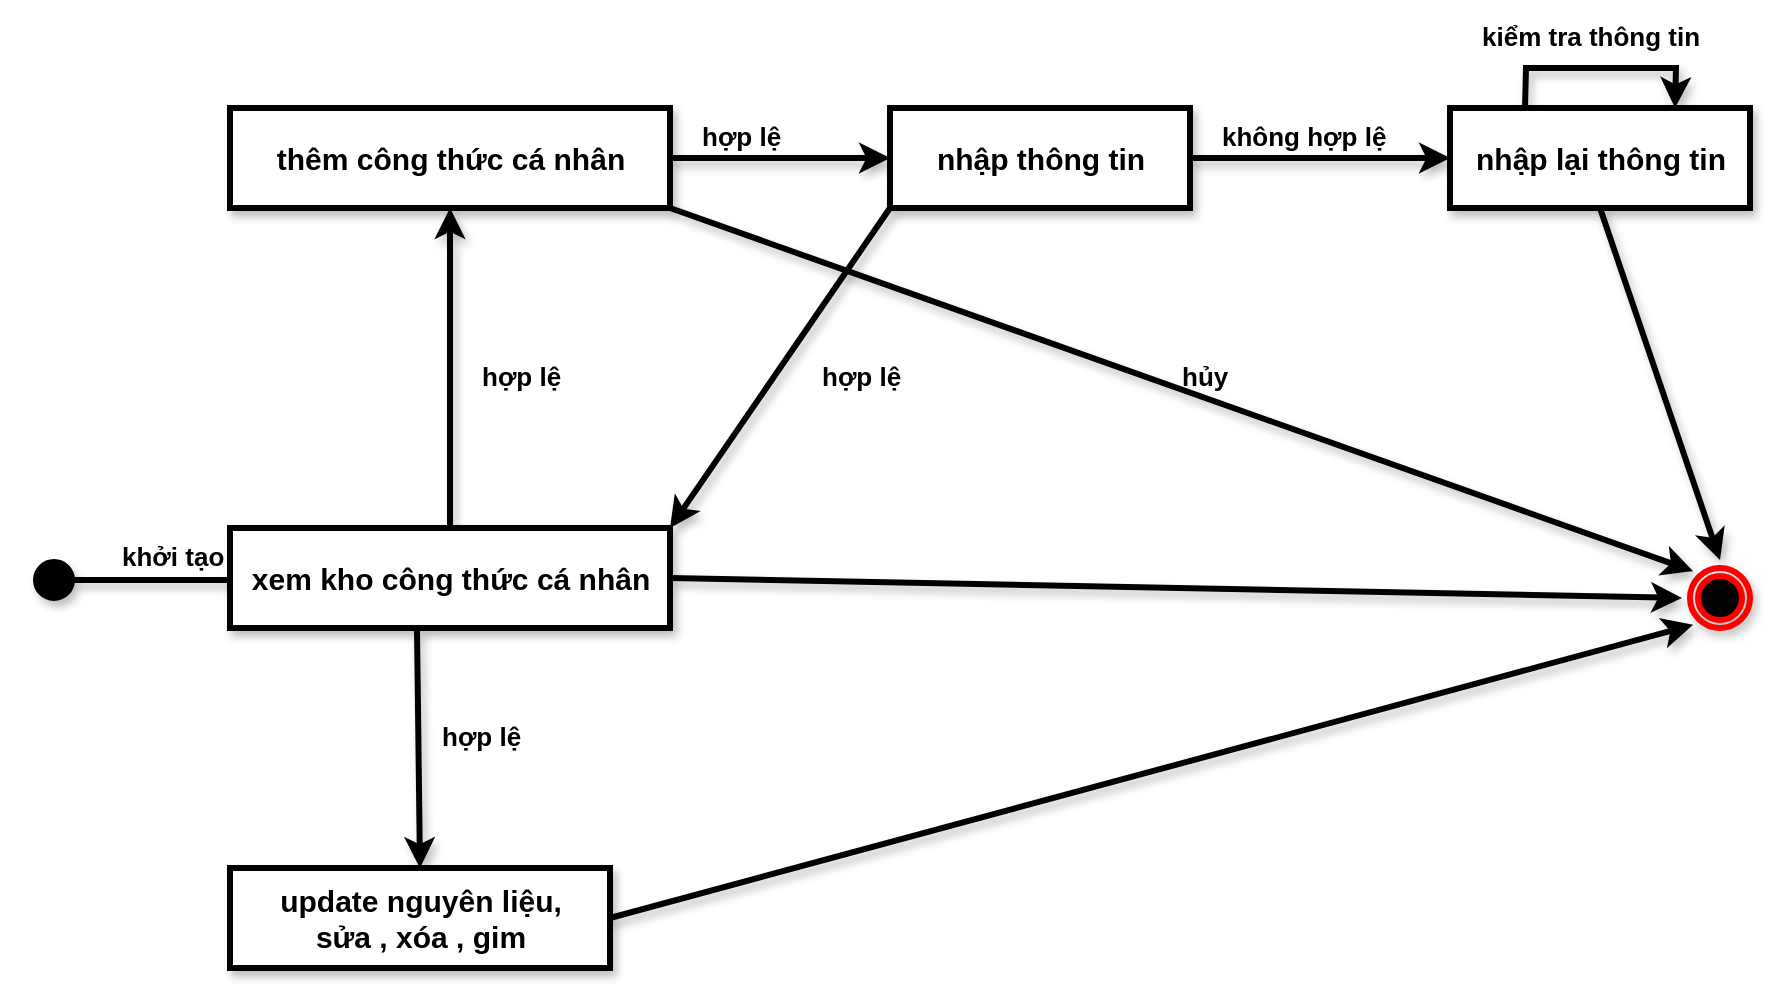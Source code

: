 <mxfile version="19.0.3" type="device"><diagram id="CCXrwb5Ws_k1OGK8HdKz" name="Trang-1"><mxGraphModel dx="1038" dy="649" grid="1" gridSize="10" guides="1" tooltips="1" connect="1" arrows="1" fold="1" page="1" pageScale="1" pageWidth="1100" pageHeight="850" math="0" shadow="0"><root><mxCell id="0"/><mxCell id="1" parent="0"/><mxCell id="rcydoyIHiDt5PrCFp3xG-2" value="" style="html=1;verticalAlign=bottom;startArrow=circle;startFill=1;endArrow=classic;startSize=6;endSize=8;rounded=0;strokeWidth=3;shadow=1;horizontal=1;endFill=1;" edge="1" parent="1"><mxGeometry width="80" relative="1" as="geometry"><mxPoint x="50" y="316" as="sourcePoint"/><mxPoint x="250" y="316" as="targetPoint"/></mxGeometry></mxCell><mxCell id="rcydoyIHiDt5PrCFp3xG-3" value="" style="ellipse;html=1;shape=endState;fillColor=#000000;strokeColor=#ff0000;strokeWidth=3;perimeterSpacing=4;shadow=1;fontSize=14;" vertex="1" parent="1"><mxGeometry x="880" y="310" width="30" height="30" as="geometry"/></mxCell><mxCell id="rcydoyIHiDt5PrCFp3xG-76" style="edgeStyle=none;rounded=0;orthogonalLoop=1;jettySize=auto;html=1;exitX=1;exitY=0.5;exitDx=0;exitDy=0;entryX=0;entryY=0.5;entryDx=0;entryDy=0;shadow=1;fontSize=14;startArrow=none;startFill=0;endArrow=classic;endFill=1;strokeWidth=3;" edge="1" parent="1" source="rcydoyIHiDt5PrCFp3xG-4" target="rcydoyIHiDt5PrCFp3xG-3"><mxGeometry relative="1" as="geometry"/></mxCell><mxCell id="rcydoyIHiDt5PrCFp3xG-78" style="edgeStyle=none;rounded=0;orthogonalLoop=1;jettySize=auto;html=1;exitX=0.425;exitY=1.016;exitDx=0;exitDy=0;shadow=1;fontSize=14;startArrow=none;startFill=0;endArrow=classic;endFill=1;strokeWidth=3;entryX=0.5;entryY=0;entryDx=0;entryDy=0;exitPerimeter=0;" edge="1" parent="1" source="rcydoyIHiDt5PrCFp3xG-4" target="rcydoyIHiDt5PrCFp3xG-77"><mxGeometry relative="1" as="geometry"><mxPoint x="275" y="470" as="targetPoint"/></mxGeometry></mxCell><mxCell id="rcydoyIHiDt5PrCFp3xG-86" style="edgeStyle=none;rounded=0;orthogonalLoop=1;jettySize=auto;html=1;exitX=0.5;exitY=0;exitDx=0;exitDy=0;entryX=0.5;entryY=1;entryDx=0;entryDy=0;shadow=1;fontSize=14;startArrow=none;startFill=0;endArrow=classic;endFill=1;strokeWidth=3;" edge="1" parent="1" source="rcydoyIHiDt5PrCFp3xG-4" target="rcydoyIHiDt5PrCFp3xG-81"><mxGeometry relative="1" as="geometry"/></mxCell><mxCell id="rcydoyIHiDt5PrCFp3xG-4" value="xem kho công thức cá nhân" style="html=1;shadow=1;strokeWidth=3;fontStyle=1;fontSize=15;" vertex="1" parent="1"><mxGeometry x="150" y="290" width="220" height="50" as="geometry"/></mxCell><mxCell id="rcydoyIHiDt5PrCFp3xG-44" value="khởi tạo" style="text;strokeColor=none;fillColor=none;align=left;verticalAlign=top;spacingLeft=4;spacingRight=4;overflow=hidden;rotatable=0;points=[[0,0.5],[1,0.5]];portConstraint=eastwest;shadow=1;fontSize=13;fontStyle=1" vertex="1" parent="1"><mxGeometry x="90" y="290" width="130" height="26" as="geometry"/></mxCell><mxCell id="rcydoyIHiDt5PrCFp3xG-65" value="không hợp lệ" style="text;strokeColor=none;fillColor=none;align=left;verticalAlign=top;spacingLeft=4;spacingRight=4;overflow=hidden;rotatable=0;points=[[0,0.5],[1,0.5]];portConstraint=eastwest;shadow=1;fontSize=13;fontStyle=1" vertex="1" parent="1"><mxGeometry x="640" y="80" width="130" height="26" as="geometry"/></mxCell><mxCell id="rcydoyIHiDt5PrCFp3xG-68" value="kiểm tra thông tin" style="text;strokeColor=none;fillColor=none;align=left;verticalAlign=top;spacingLeft=4;spacingRight=4;overflow=hidden;rotatable=0;points=[[0,0.5],[1,0.5]];portConstraint=eastwest;shadow=1;fontSize=13;fontStyle=1" vertex="1" parent="1"><mxGeometry x="770" y="30" width="130" height="26" as="geometry"/></mxCell><mxCell id="rcydoyIHiDt5PrCFp3xG-34" value="hợp lệ" style="text;strokeColor=none;fillColor=none;align=left;verticalAlign=top;spacingLeft=4;spacingRight=4;overflow=hidden;rotatable=0;points=[[0,0.5],[1,0.5]];portConstraint=eastwest;shadow=1;fontSize=13;fontStyle=1" vertex="1" parent="1"><mxGeometry x="250" y="380" width="130" height="26" as="geometry"/></mxCell><mxCell id="rcydoyIHiDt5PrCFp3xG-79" style="edgeStyle=none;rounded=0;orthogonalLoop=1;jettySize=auto;html=1;exitX=1;exitY=0.5;exitDx=0;exitDy=0;entryX=0;entryY=1;entryDx=0;entryDy=0;shadow=1;fontSize=14;startArrow=none;startFill=0;endArrow=classic;endFill=1;strokeWidth=3;" edge="1" parent="1" source="rcydoyIHiDt5PrCFp3xG-77" target="rcydoyIHiDt5PrCFp3xG-3"><mxGeometry relative="1" as="geometry"/></mxCell><mxCell id="rcydoyIHiDt5PrCFp3xG-77" value="update nguyên liệu,&lt;br&gt;sửa , xóa , gim" style="html=1;shadow=1;strokeWidth=3;fontStyle=1;fontSize=15;" vertex="1" parent="1"><mxGeometry x="150" y="460" width="190" height="50" as="geometry"/></mxCell><mxCell id="rcydoyIHiDt5PrCFp3xG-87" style="edgeStyle=none;rounded=0;orthogonalLoop=1;jettySize=auto;html=1;exitX=1;exitY=0.5;exitDx=0;exitDy=0;entryX=0;entryY=0.5;entryDx=0;entryDy=0;shadow=1;fontSize=14;startArrow=none;startFill=0;endArrow=classic;endFill=1;strokeWidth=3;" edge="1" parent="1" source="rcydoyIHiDt5PrCFp3xG-81" target="rcydoyIHiDt5PrCFp3xG-83"><mxGeometry relative="1" as="geometry"/></mxCell><mxCell id="rcydoyIHiDt5PrCFp3xG-89" style="edgeStyle=none;rounded=0;orthogonalLoop=1;jettySize=auto;html=1;exitX=1;exitY=1;exitDx=0;exitDy=0;entryX=0;entryY=0;entryDx=0;entryDy=0;shadow=1;fontSize=14;startArrow=none;startFill=0;endArrow=classic;endFill=1;strokeWidth=3;" edge="1" parent="1" source="rcydoyIHiDt5PrCFp3xG-81" target="rcydoyIHiDt5PrCFp3xG-3"><mxGeometry relative="1" as="geometry"/></mxCell><mxCell id="rcydoyIHiDt5PrCFp3xG-81" value="thêm công thức cá nhân" style="html=1;shadow=1;strokeWidth=3;fontStyle=1;fontSize=15;" vertex="1" parent="1"><mxGeometry x="150" y="80" width="220" height="50" as="geometry"/></mxCell><mxCell id="rcydoyIHiDt5PrCFp3xG-88" style="edgeStyle=none;rounded=0;orthogonalLoop=1;jettySize=auto;html=1;exitX=1;exitY=0.5;exitDx=0;exitDy=0;entryX=0;entryY=0.5;entryDx=0;entryDy=0;shadow=1;fontSize=14;startArrow=none;startFill=0;endArrow=classic;endFill=1;strokeWidth=3;" edge="1" parent="1" source="rcydoyIHiDt5PrCFp3xG-83" target="rcydoyIHiDt5PrCFp3xG-84"><mxGeometry relative="1" as="geometry"/></mxCell><mxCell id="rcydoyIHiDt5PrCFp3xG-91" style="edgeStyle=none;rounded=0;orthogonalLoop=1;jettySize=auto;html=1;exitX=0;exitY=1;exitDx=0;exitDy=0;entryX=1;entryY=0;entryDx=0;entryDy=0;shadow=1;fontSize=14;startArrow=none;startFill=0;endArrow=classic;endFill=1;strokeWidth=3;" edge="1" parent="1" source="rcydoyIHiDt5PrCFp3xG-83" target="rcydoyIHiDt5PrCFp3xG-4"><mxGeometry relative="1" as="geometry"/></mxCell><mxCell id="rcydoyIHiDt5PrCFp3xG-83" value="nhập thông tin" style="html=1;shadow=1;strokeWidth=3;fontStyle=1;fontSize=15;" vertex="1" parent="1"><mxGeometry x="480" y="80" width="150" height="50" as="geometry"/></mxCell><mxCell id="rcydoyIHiDt5PrCFp3xG-96" style="edgeStyle=none;rounded=0;orthogonalLoop=1;jettySize=auto;html=1;exitX=0.25;exitY=0;exitDx=0;exitDy=0;shadow=1;fontSize=14;startArrow=none;startFill=0;endArrow=classic;endFill=1;strokeWidth=3;entryX=0.75;entryY=0;entryDx=0;entryDy=0;" edge="1" parent="1" source="rcydoyIHiDt5PrCFp3xG-84" target="rcydoyIHiDt5PrCFp3xG-84"><mxGeometry relative="1" as="geometry"><mxPoint x="890.8" y="30" as="targetPoint"/><Array as="points"><mxPoint x="798" y="60"/><mxPoint x="873" y="60"/></Array></mxGeometry></mxCell><mxCell id="rcydoyIHiDt5PrCFp3xG-98" style="edgeStyle=none;rounded=0;orthogonalLoop=1;jettySize=auto;html=1;exitX=0.5;exitY=1;exitDx=0;exitDy=0;entryX=0.5;entryY=0;entryDx=0;entryDy=0;shadow=1;fontSize=14;startArrow=none;startFill=0;endArrow=classic;endFill=1;strokeWidth=3;" edge="1" parent="1" source="rcydoyIHiDt5PrCFp3xG-84" target="rcydoyIHiDt5PrCFp3xG-3"><mxGeometry relative="1" as="geometry"/></mxCell><mxCell id="rcydoyIHiDt5PrCFp3xG-84" value="nhập lại thông tin" style="html=1;shadow=1;strokeWidth=3;fontStyle=1;fontSize=15;" vertex="1" parent="1"><mxGeometry x="760" y="80" width="150" height="50" as="geometry"/></mxCell><mxCell id="rcydoyIHiDt5PrCFp3xG-90" value="hợp lệ" style="text;strokeColor=none;fillColor=none;align=left;verticalAlign=top;spacingLeft=4;spacingRight=4;overflow=hidden;rotatable=0;points=[[0,0.5],[1,0.5]];portConstraint=eastwest;shadow=1;fontSize=13;fontStyle=1" vertex="1" parent="1"><mxGeometry x="270" y="200" width="130" height="26" as="geometry"/></mxCell><mxCell id="rcydoyIHiDt5PrCFp3xG-92" value="hợp lệ" style="text;strokeColor=none;fillColor=none;align=left;verticalAlign=top;spacingLeft=4;spacingRight=4;overflow=hidden;rotatable=0;points=[[0,0.5],[1,0.5]];portConstraint=eastwest;shadow=1;fontSize=13;fontStyle=1" vertex="1" parent="1"><mxGeometry x="440" y="200" width="130" height="26" as="geometry"/></mxCell><mxCell id="rcydoyIHiDt5PrCFp3xG-93" value="hợp lệ" style="text;strokeColor=none;fillColor=none;align=left;verticalAlign=top;spacingLeft=4;spacingRight=4;overflow=hidden;rotatable=0;points=[[0,0.5],[1,0.5]];portConstraint=eastwest;shadow=1;fontSize=13;fontStyle=1" vertex="1" parent="1"><mxGeometry x="380" y="80" width="130" height="26" as="geometry"/></mxCell><mxCell id="rcydoyIHiDt5PrCFp3xG-99" value="hủy" style="text;strokeColor=none;fillColor=none;align=left;verticalAlign=top;spacingLeft=4;spacingRight=4;overflow=hidden;rotatable=0;points=[[0,0.5],[1,0.5]];portConstraint=eastwest;shadow=1;fontSize=13;fontStyle=1" vertex="1" parent="1"><mxGeometry x="620" y="200" width="130" height="26" as="geometry"/></mxCell></root></mxGraphModel></diagram></mxfile>